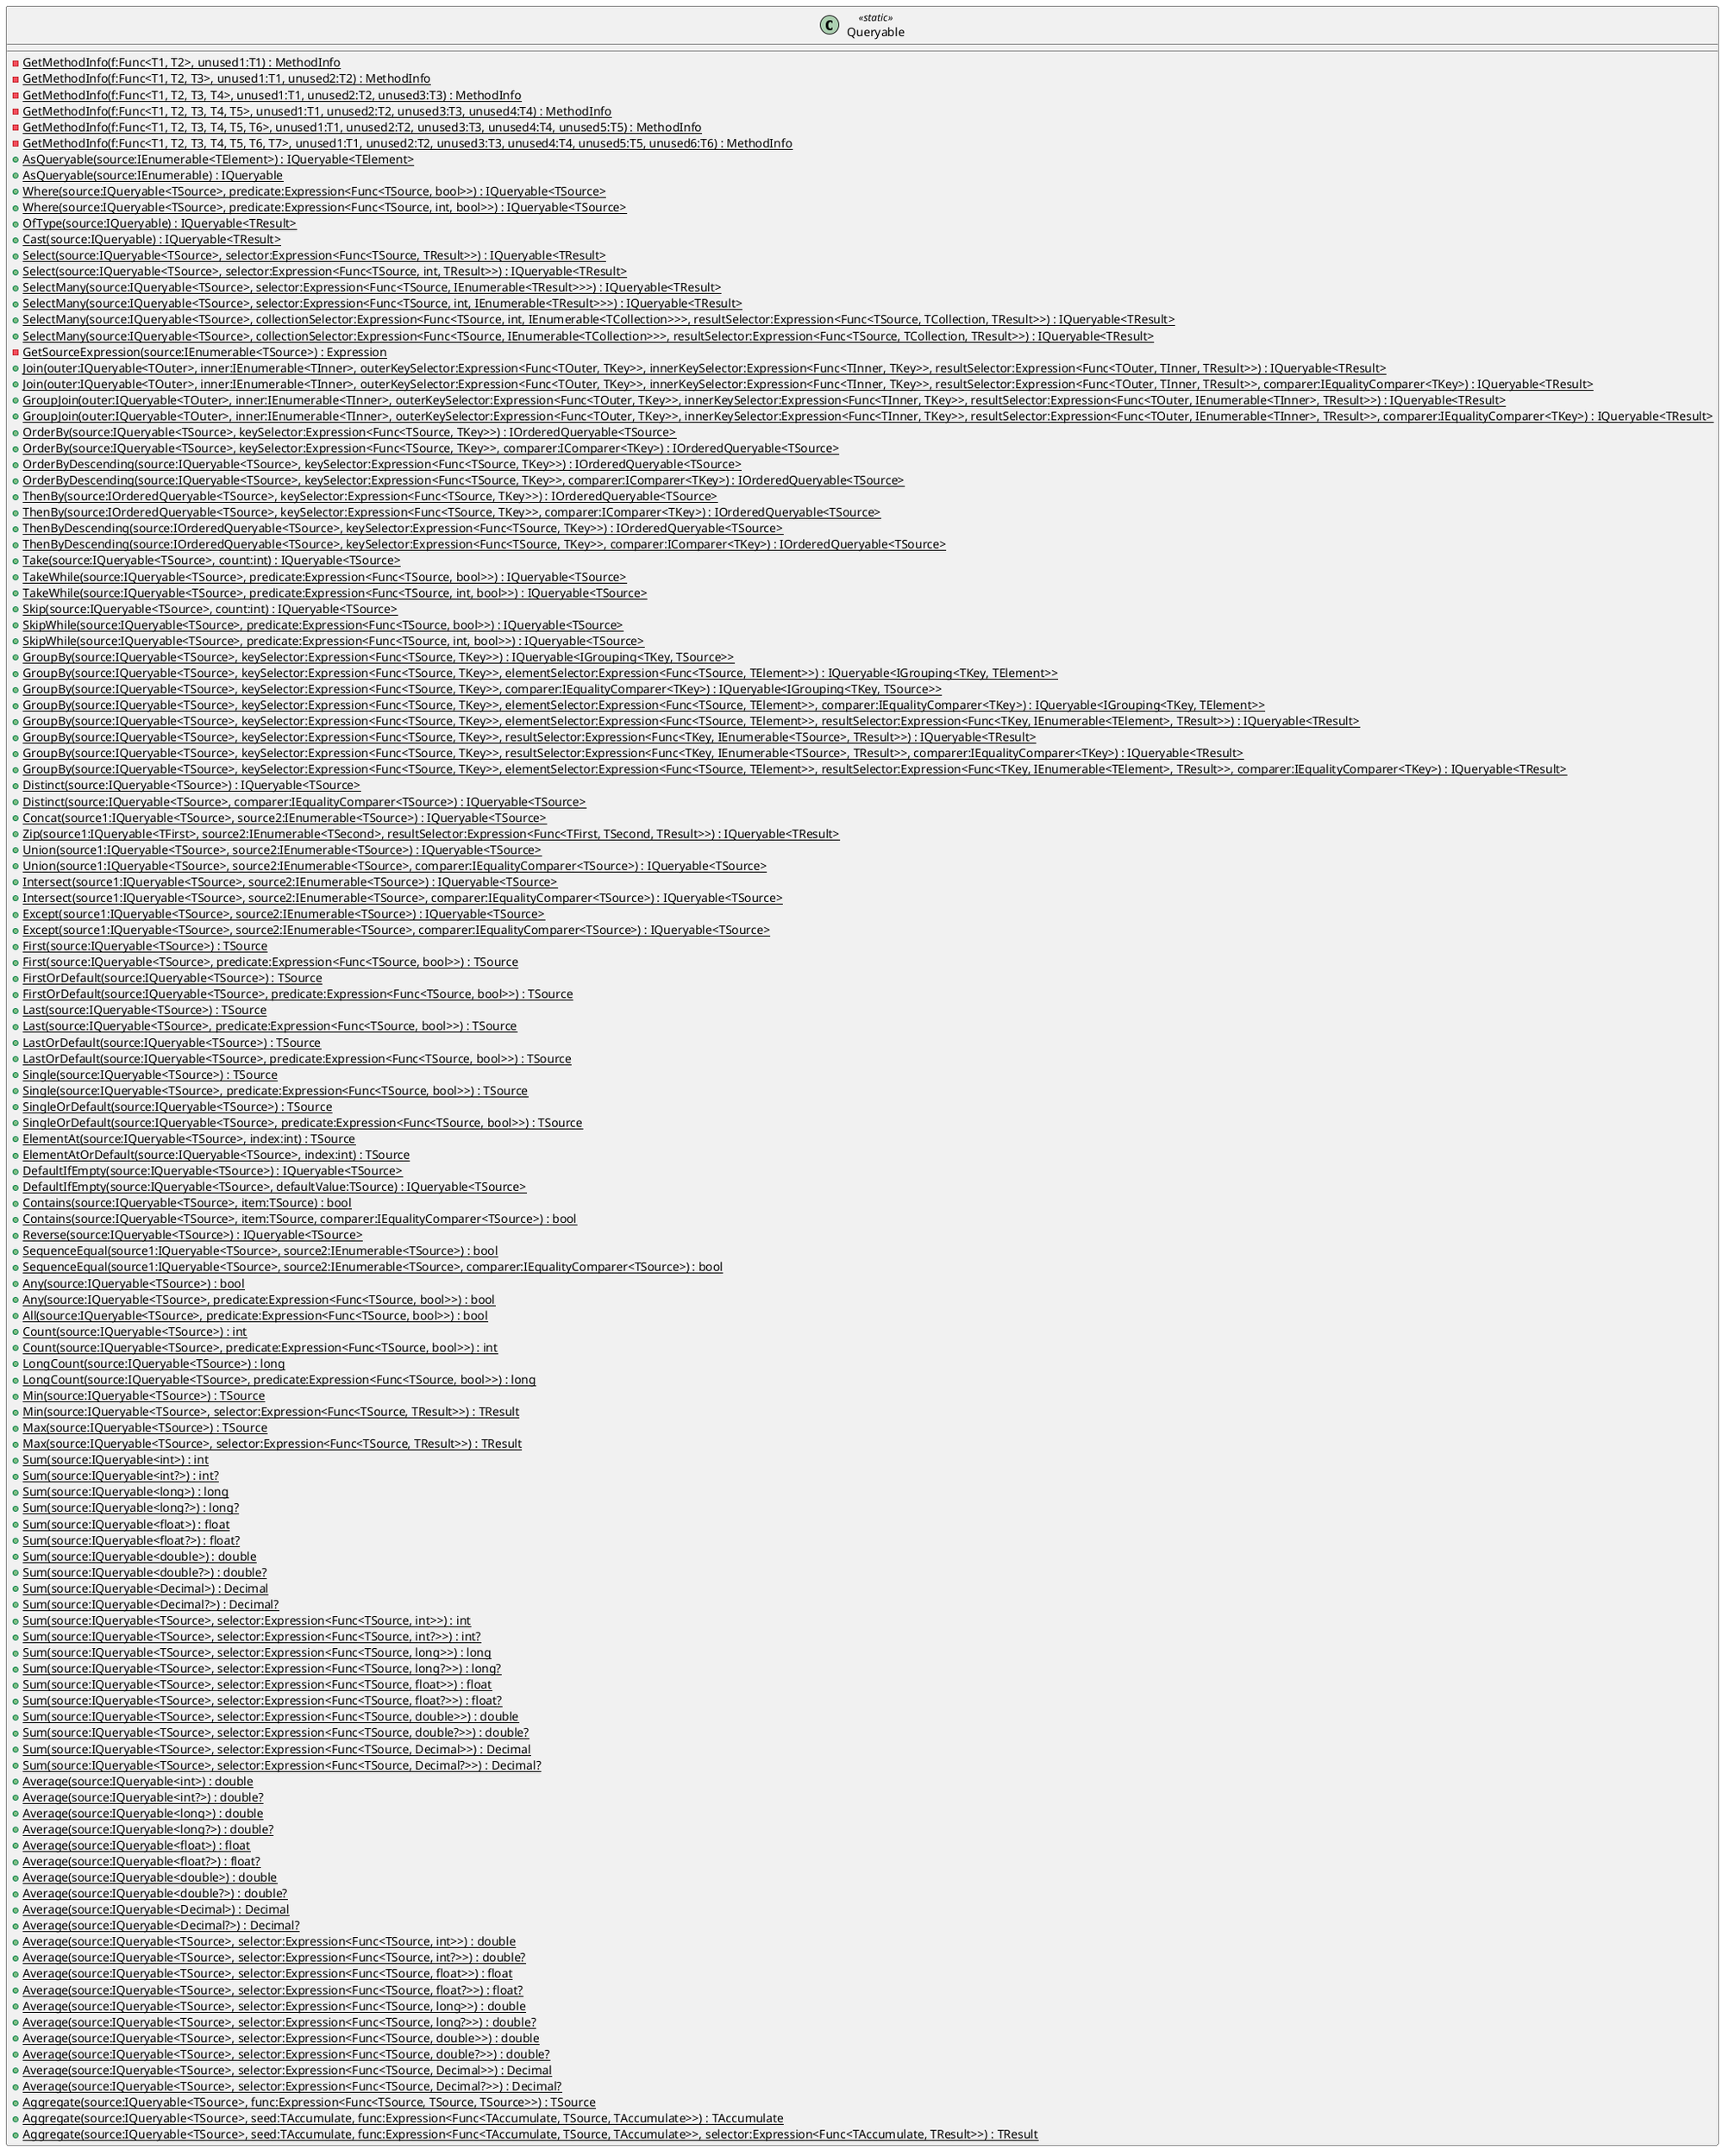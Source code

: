 @startuml
class Queryable <<static>> {
    - {static} GetMethodInfo(f:Func<T1, T2>, unused1:T1) : MethodInfo
    - {static} GetMethodInfo(f:Func<T1, T2, T3>, unused1:T1, unused2:T2) : MethodInfo
    - {static} GetMethodInfo(f:Func<T1, T2, T3, T4>, unused1:T1, unused2:T2, unused3:T3) : MethodInfo
    - {static} GetMethodInfo(f:Func<T1, T2, T3, T4, T5>, unused1:T1, unused2:T2, unused3:T3, unused4:T4) : MethodInfo
    - {static} GetMethodInfo(f:Func<T1, T2, T3, T4, T5, T6>, unused1:T1, unused2:T2, unused3:T3, unused4:T4, unused5:T5) : MethodInfo
    - {static} GetMethodInfo(f:Func<T1, T2, T3, T4, T5, T6, T7>, unused1:T1, unused2:T2, unused3:T3, unused4:T4, unused5:T5, unused6:T6) : MethodInfo
    + {static} AsQueryable(source:IEnumerable<TElement>) : IQueryable<TElement>
    + {static} AsQueryable(source:IEnumerable) : IQueryable
    + {static} Where(source:IQueryable<TSource>, predicate:Expression<Func<TSource, bool>>) : IQueryable<TSource>
    + {static} Where(source:IQueryable<TSource>, predicate:Expression<Func<TSource, int, bool>>) : IQueryable<TSource>
    + {static} OfType(source:IQueryable) : IQueryable<TResult>
    + {static} Cast(source:IQueryable) : IQueryable<TResult>
    + {static} Select(source:IQueryable<TSource>, selector:Expression<Func<TSource, TResult>>) : IQueryable<TResult>
    + {static} Select(source:IQueryable<TSource>, selector:Expression<Func<TSource, int, TResult>>) : IQueryable<TResult>
    + {static} SelectMany(source:IQueryable<TSource>, selector:Expression<Func<TSource, IEnumerable<TResult>>>) : IQueryable<TResult>
    + {static} SelectMany(source:IQueryable<TSource>, selector:Expression<Func<TSource, int, IEnumerable<TResult>>>) : IQueryable<TResult>
    + {static} SelectMany(source:IQueryable<TSource>, collectionSelector:Expression<Func<TSource, int, IEnumerable<TCollection>>>, resultSelector:Expression<Func<TSource, TCollection, TResult>>) : IQueryable<TResult>
    + {static} SelectMany(source:IQueryable<TSource>, collectionSelector:Expression<Func<TSource, IEnumerable<TCollection>>>, resultSelector:Expression<Func<TSource, TCollection, TResult>>) : IQueryable<TResult>
    - {static} GetSourceExpression(source:IEnumerable<TSource>) : Expression
    + {static} Join(outer:IQueryable<TOuter>, inner:IEnumerable<TInner>, outerKeySelector:Expression<Func<TOuter, TKey>>, innerKeySelector:Expression<Func<TInner, TKey>>, resultSelector:Expression<Func<TOuter, TInner, TResult>>) : IQueryable<TResult>
    + {static} Join(outer:IQueryable<TOuter>, inner:IEnumerable<TInner>, outerKeySelector:Expression<Func<TOuter, TKey>>, innerKeySelector:Expression<Func<TInner, TKey>>, resultSelector:Expression<Func<TOuter, TInner, TResult>>, comparer:IEqualityComparer<TKey>) : IQueryable<TResult>
    + {static} GroupJoin(outer:IQueryable<TOuter>, inner:IEnumerable<TInner>, outerKeySelector:Expression<Func<TOuter, TKey>>, innerKeySelector:Expression<Func<TInner, TKey>>, resultSelector:Expression<Func<TOuter, IEnumerable<TInner>, TResult>>) : IQueryable<TResult>
    + {static} GroupJoin(outer:IQueryable<TOuter>, inner:IEnumerable<TInner>, outerKeySelector:Expression<Func<TOuter, TKey>>, innerKeySelector:Expression<Func<TInner, TKey>>, resultSelector:Expression<Func<TOuter, IEnumerable<TInner>, TResult>>, comparer:IEqualityComparer<TKey>) : IQueryable<TResult>
    + {static} OrderBy(source:IQueryable<TSource>, keySelector:Expression<Func<TSource, TKey>>) : IOrderedQueryable<TSource>
    + {static} OrderBy(source:IQueryable<TSource>, keySelector:Expression<Func<TSource, TKey>>, comparer:IComparer<TKey>) : IOrderedQueryable<TSource>
    + {static} OrderByDescending(source:IQueryable<TSource>, keySelector:Expression<Func<TSource, TKey>>) : IOrderedQueryable<TSource>
    + {static} OrderByDescending(source:IQueryable<TSource>, keySelector:Expression<Func<TSource, TKey>>, comparer:IComparer<TKey>) : IOrderedQueryable<TSource>
    + {static} ThenBy(source:IOrderedQueryable<TSource>, keySelector:Expression<Func<TSource, TKey>>) : IOrderedQueryable<TSource>
    + {static} ThenBy(source:IOrderedQueryable<TSource>, keySelector:Expression<Func<TSource, TKey>>, comparer:IComparer<TKey>) : IOrderedQueryable<TSource>
    + {static} ThenByDescending(source:IOrderedQueryable<TSource>, keySelector:Expression<Func<TSource, TKey>>) : IOrderedQueryable<TSource>
    + {static} ThenByDescending(source:IOrderedQueryable<TSource>, keySelector:Expression<Func<TSource, TKey>>, comparer:IComparer<TKey>) : IOrderedQueryable<TSource>
    + {static} Take(source:IQueryable<TSource>, count:int) : IQueryable<TSource>
    + {static} TakeWhile(source:IQueryable<TSource>, predicate:Expression<Func<TSource, bool>>) : IQueryable<TSource>
    + {static} TakeWhile(source:IQueryable<TSource>, predicate:Expression<Func<TSource, int, bool>>) : IQueryable<TSource>
    + {static} Skip(source:IQueryable<TSource>, count:int) : IQueryable<TSource>
    + {static} SkipWhile(source:IQueryable<TSource>, predicate:Expression<Func<TSource, bool>>) : IQueryable<TSource>
    + {static} SkipWhile(source:IQueryable<TSource>, predicate:Expression<Func<TSource, int, bool>>) : IQueryable<TSource>
    + {static} GroupBy(source:IQueryable<TSource>, keySelector:Expression<Func<TSource, TKey>>) : IQueryable<IGrouping<TKey, TSource>>
    + {static} GroupBy(source:IQueryable<TSource>, keySelector:Expression<Func<TSource, TKey>>, elementSelector:Expression<Func<TSource, TElement>>) : IQueryable<IGrouping<TKey, TElement>>
    + {static} GroupBy(source:IQueryable<TSource>, keySelector:Expression<Func<TSource, TKey>>, comparer:IEqualityComparer<TKey>) : IQueryable<IGrouping<TKey, TSource>>
    + {static} GroupBy(source:IQueryable<TSource>, keySelector:Expression<Func<TSource, TKey>>, elementSelector:Expression<Func<TSource, TElement>>, comparer:IEqualityComparer<TKey>) : IQueryable<IGrouping<TKey, TElement>>
    + {static} GroupBy(source:IQueryable<TSource>, keySelector:Expression<Func<TSource, TKey>>, elementSelector:Expression<Func<TSource, TElement>>, resultSelector:Expression<Func<TKey, IEnumerable<TElement>, TResult>>) : IQueryable<TResult>
    + {static} GroupBy(source:IQueryable<TSource>, keySelector:Expression<Func<TSource, TKey>>, resultSelector:Expression<Func<TKey, IEnumerable<TSource>, TResult>>) : IQueryable<TResult>
    + {static} GroupBy(source:IQueryable<TSource>, keySelector:Expression<Func<TSource, TKey>>, resultSelector:Expression<Func<TKey, IEnumerable<TSource>, TResult>>, comparer:IEqualityComparer<TKey>) : IQueryable<TResult>
    + {static} GroupBy(source:IQueryable<TSource>, keySelector:Expression<Func<TSource, TKey>>, elementSelector:Expression<Func<TSource, TElement>>, resultSelector:Expression<Func<TKey, IEnumerable<TElement>, TResult>>, comparer:IEqualityComparer<TKey>) : IQueryable<TResult>
    + {static} Distinct(source:IQueryable<TSource>) : IQueryable<TSource>
    + {static} Distinct(source:IQueryable<TSource>, comparer:IEqualityComparer<TSource>) : IQueryable<TSource>
    + {static} Concat(source1:IQueryable<TSource>, source2:IEnumerable<TSource>) : IQueryable<TSource>
    + {static} Zip(source1:IQueryable<TFirst>, source2:IEnumerable<TSecond>, resultSelector:Expression<Func<TFirst, TSecond, TResult>>) : IQueryable<TResult>
    + {static} Union(source1:IQueryable<TSource>, source2:IEnumerable<TSource>) : IQueryable<TSource>
    + {static} Union(source1:IQueryable<TSource>, source2:IEnumerable<TSource>, comparer:IEqualityComparer<TSource>) : IQueryable<TSource>
    + {static} Intersect(source1:IQueryable<TSource>, source2:IEnumerable<TSource>) : IQueryable<TSource>
    + {static} Intersect(source1:IQueryable<TSource>, source2:IEnumerable<TSource>, comparer:IEqualityComparer<TSource>) : IQueryable<TSource>
    + {static} Except(source1:IQueryable<TSource>, source2:IEnumerable<TSource>) : IQueryable<TSource>
    + {static} Except(source1:IQueryable<TSource>, source2:IEnumerable<TSource>, comparer:IEqualityComparer<TSource>) : IQueryable<TSource>
    + {static} First(source:IQueryable<TSource>) : TSource
    + {static} First(source:IQueryable<TSource>, predicate:Expression<Func<TSource, bool>>) : TSource
    + {static} FirstOrDefault(source:IQueryable<TSource>) : TSource
    + {static} FirstOrDefault(source:IQueryable<TSource>, predicate:Expression<Func<TSource, bool>>) : TSource
    + {static} Last(source:IQueryable<TSource>) : TSource
    + {static} Last(source:IQueryable<TSource>, predicate:Expression<Func<TSource, bool>>) : TSource
    + {static} LastOrDefault(source:IQueryable<TSource>) : TSource
    + {static} LastOrDefault(source:IQueryable<TSource>, predicate:Expression<Func<TSource, bool>>) : TSource
    + {static} Single(source:IQueryable<TSource>) : TSource
    + {static} Single(source:IQueryable<TSource>, predicate:Expression<Func<TSource, bool>>) : TSource
    + {static} SingleOrDefault(source:IQueryable<TSource>) : TSource
    + {static} SingleOrDefault(source:IQueryable<TSource>, predicate:Expression<Func<TSource, bool>>) : TSource
    + {static} ElementAt(source:IQueryable<TSource>, index:int) : TSource
    + {static} ElementAtOrDefault(source:IQueryable<TSource>, index:int) : TSource
    + {static} DefaultIfEmpty(source:IQueryable<TSource>) : IQueryable<TSource>
    + {static} DefaultIfEmpty(source:IQueryable<TSource>, defaultValue:TSource) : IQueryable<TSource>
    + {static} Contains(source:IQueryable<TSource>, item:TSource) : bool
    + {static} Contains(source:IQueryable<TSource>, item:TSource, comparer:IEqualityComparer<TSource>) : bool
    + {static} Reverse(source:IQueryable<TSource>) : IQueryable<TSource>
    + {static} SequenceEqual(source1:IQueryable<TSource>, source2:IEnumerable<TSource>) : bool
    + {static} SequenceEqual(source1:IQueryable<TSource>, source2:IEnumerable<TSource>, comparer:IEqualityComparer<TSource>) : bool
    + {static} Any(source:IQueryable<TSource>) : bool
    + {static} Any(source:IQueryable<TSource>, predicate:Expression<Func<TSource, bool>>) : bool
    + {static} All(source:IQueryable<TSource>, predicate:Expression<Func<TSource, bool>>) : bool
    + {static} Count(source:IQueryable<TSource>) : int
    + {static} Count(source:IQueryable<TSource>, predicate:Expression<Func<TSource, bool>>) : int
    + {static} LongCount(source:IQueryable<TSource>) : long
    + {static} LongCount(source:IQueryable<TSource>, predicate:Expression<Func<TSource, bool>>) : long
    + {static} Min(source:IQueryable<TSource>) : TSource
    + {static} Min(source:IQueryable<TSource>, selector:Expression<Func<TSource, TResult>>) : TResult
    + {static} Max(source:IQueryable<TSource>) : TSource
    + {static} Max(source:IQueryable<TSource>, selector:Expression<Func<TSource, TResult>>) : TResult
    + {static} Sum(source:IQueryable<int>) : int
    + {static} Sum(source:IQueryable<int?>) : int?
    + {static} Sum(source:IQueryable<long>) : long
    + {static} Sum(source:IQueryable<long?>) : long?
    + {static} Sum(source:IQueryable<float>) : float
    + {static} Sum(source:IQueryable<float?>) : float?
    + {static} Sum(source:IQueryable<double>) : double
    + {static} Sum(source:IQueryable<double?>) : double?
    + {static} Sum(source:IQueryable<Decimal>) : Decimal
    + {static} Sum(source:IQueryable<Decimal?>) : Decimal?
    + {static} Sum(source:IQueryable<TSource>, selector:Expression<Func<TSource, int>>) : int
    + {static} Sum(source:IQueryable<TSource>, selector:Expression<Func<TSource, int?>>) : int?
    + {static} Sum(source:IQueryable<TSource>, selector:Expression<Func<TSource, long>>) : long
    + {static} Sum(source:IQueryable<TSource>, selector:Expression<Func<TSource, long?>>) : long?
    + {static} Sum(source:IQueryable<TSource>, selector:Expression<Func<TSource, float>>) : float
    + {static} Sum(source:IQueryable<TSource>, selector:Expression<Func<TSource, float?>>) : float?
    + {static} Sum(source:IQueryable<TSource>, selector:Expression<Func<TSource, double>>) : double
    + {static} Sum(source:IQueryable<TSource>, selector:Expression<Func<TSource, double?>>) : double?
    + {static} Sum(source:IQueryable<TSource>, selector:Expression<Func<TSource, Decimal>>) : Decimal
    + {static} Sum(source:IQueryable<TSource>, selector:Expression<Func<TSource, Decimal?>>) : Decimal?
    + {static} Average(source:IQueryable<int>) : double
    + {static} Average(source:IQueryable<int?>) : double?
    + {static} Average(source:IQueryable<long>) : double
    + {static} Average(source:IQueryable<long?>) : double?
    + {static} Average(source:IQueryable<float>) : float
    + {static} Average(source:IQueryable<float?>) : float?
    + {static} Average(source:IQueryable<double>) : double
    + {static} Average(source:IQueryable<double?>) : double?
    + {static} Average(source:IQueryable<Decimal>) : Decimal
    + {static} Average(source:IQueryable<Decimal?>) : Decimal?
    + {static} Average(source:IQueryable<TSource>, selector:Expression<Func<TSource, int>>) : double
    + {static} Average(source:IQueryable<TSource>, selector:Expression<Func<TSource, int?>>) : double?
    + {static} Average(source:IQueryable<TSource>, selector:Expression<Func<TSource, float>>) : float
    + {static} Average(source:IQueryable<TSource>, selector:Expression<Func<TSource, float?>>) : float?
    + {static} Average(source:IQueryable<TSource>, selector:Expression<Func<TSource, long>>) : double
    + {static} Average(source:IQueryable<TSource>, selector:Expression<Func<TSource, long?>>) : double?
    + {static} Average(source:IQueryable<TSource>, selector:Expression<Func<TSource, double>>) : double
    + {static} Average(source:IQueryable<TSource>, selector:Expression<Func<TSource, double?>>) : double?
    + {static} Average(source:IQueryable<TSource>, selector:Expression<Func<TSource, Decimal>>) : Decimal
    + {static} Average(source:IQueryable<TSource>, selector:Expression<Func<TSource, Decimal?>>) : Decimal?
    + {static} Aggregate(source:IQueryable<TSource>, func:Expression<Func<TSource, TSource, TSource>>) : TSource
    + {static} Aggregate(source:IQueryable<TSource>, seed:TAccumulate, func:Expression<Func<TAccumulate, TSource, TAccumulate>>) : TAccumulate
    + {static} Aggregate(source:IQueryable<TSource>, seed:TAccumulate, func:Expression<Func<TAccumulate, TSource, TAccumulate>>, selector:Expression<Func<TAccumulate, TResult>>) : TResult
}
@enduml
